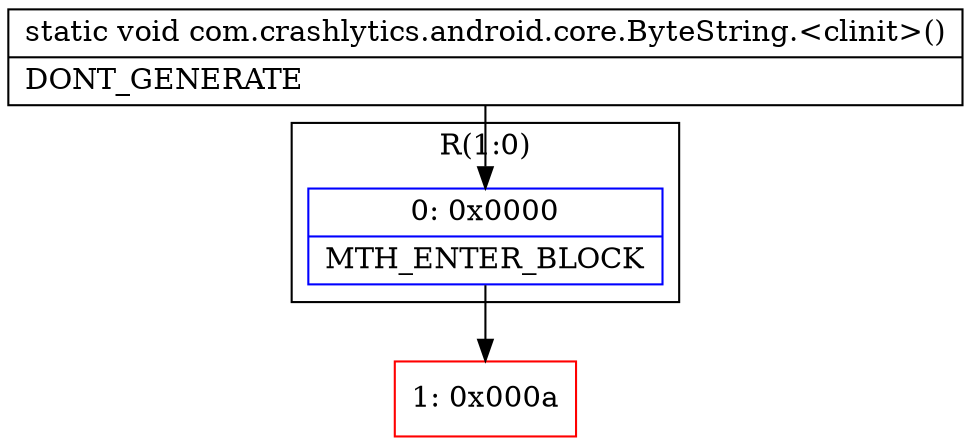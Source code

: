 digraph "CFG forcom.crashlytics.android.core.ByteString.\<clinit\>()V" {
subgraph cluster_Region_615895753 {
label = "R(1:0)";
node [shape=record,color=blue];
Node_0 [shape=record,label="{0\:\ 0x0000|MTH_ENTER_BLOCK\l}"];
}
Node_1 [shape=record,color=red,label="{1\:\ 0x000a}"];
MethodNode[shape=record,label="{static void com.crashlytics.android.core.ByteString.\<clinit\>()  | DONT_GENERATE\l}"];
MethodNode -> Node_0;
Node_0 -> Node_1;
}

